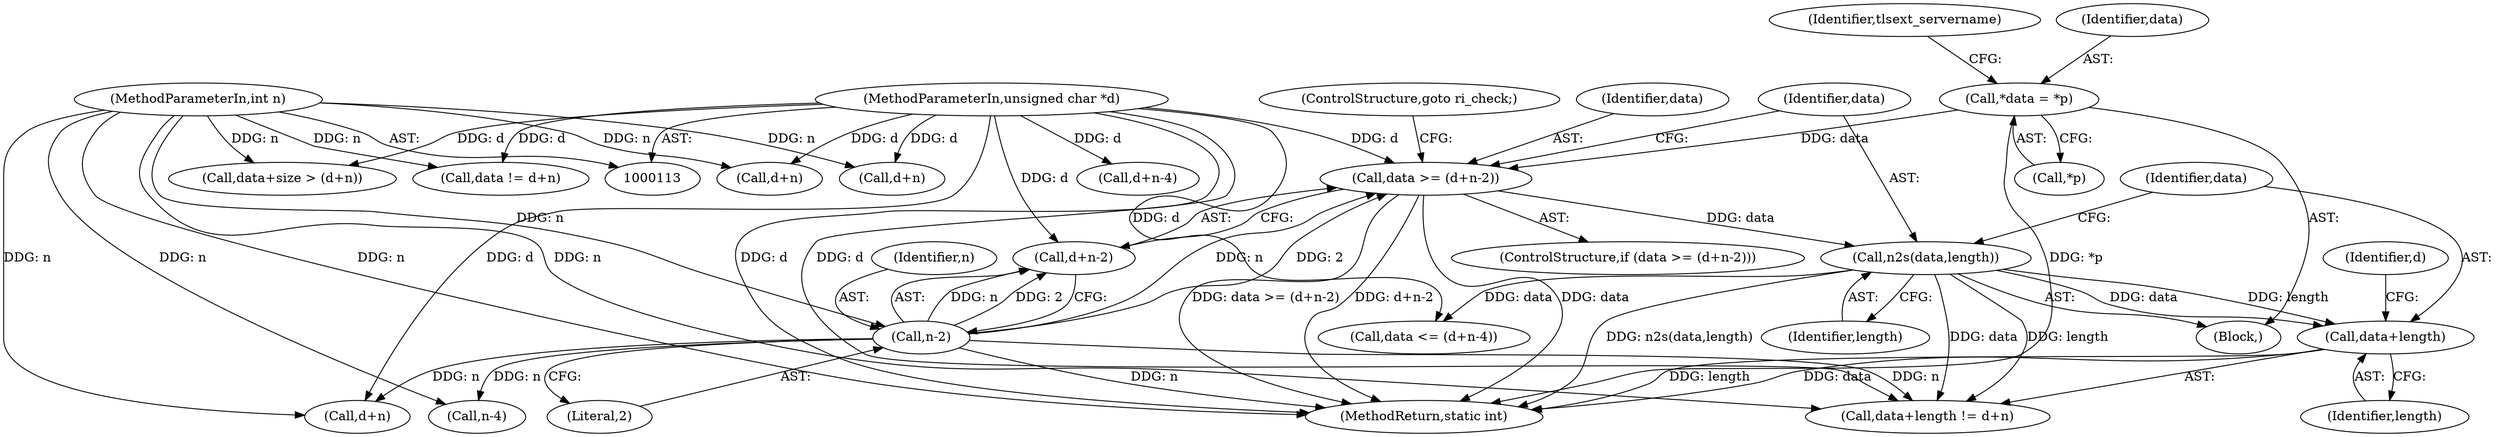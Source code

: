 digraph "0_openssl_fb0bc2b273bcc2d5401dd883fe869af4fc74bb21@pointer" {
"1000192" [label="(Call,data+length)"];
"1000187" [label="(Call,n2s(data,length))"];
"1000179" [label="(Call,data >= (d+n-2))"];
"1000124" [label="(Call,*data = *p)"];
"1000116" [label="(MethodParameterIn,unsigned char *d)"];
"1000183" [label="(Call,n-2)"];
"1000117" [label="(MethodParameterIn,int n)"];
"1000193" [label="(Identifier,data)"];
"1000195" [label="(Call,d+n)"];
"1000206" [label="(Call,data <= (d+n-4))"];
"1000938" [label="(Call,d+n)"];
"1000208" [label="(Call,d+n-4)"];
"1000126" [label="(Call,*p)"];
"1000185" [label="(Literal,2)"];
"1000187" [label="(Call,n2s(data,length))"];
"1001038" [label="(MethodReturn,static int)"];
"1000179" [label="(Call,data >= (d+n-2))"];
"1000124" [label="(Call,*data = *p)"];
"1000225" [label="(Call,d+n)"];
"1000183" [label="(Call,n-2)"];
"1000178" [label="(ControlStructure,if (data >= (d+n-2)))"];
"1000130" [label="(Identifier,tlsext_servername)"];
"1000180" [label="(Identifier,data)"];
"1000221" [label="(Call,data+size > (d+n))"];
"1000196" [label="(Identifier,d)"];
"1000116" [label="(MethodParameterIn,unsigned char *d)"];
"1000194" [label="(Identifier,length)"];
"1000936" [label="(Call,data != d+n)"];
"1000188" [label="(Identifier,data)"];
"1000181" [label="(Call,d+n-2)"];
"1000210" [label="(Call,n-4)"];
"1000119" [label="(Block,)"];
"1000184" [label="(Identifier,n)"];
"1000117" [label="(MethodParameterIn,int n)"];
"1000189" [label="(Identifier,length)"];
"1000125" [label="(Identifier,data)"];
"1000191" [label="(Call,data+length != d+n)"];
"1000186" [label="(ControlStructure,goto ri_check;)"];
"1000192" [label="(Call,data+length)"];
"1000192" -> "1000191"  [label="AST: "];
"1000192" -> "1000194"  [label="CFG: "];
"1000193" -> "1000192"  [label="AST: "];
"1000194" -> "1000192"  [label="AST: "];
"1000196" -> "1000192"  [label="CFG: "];
"1000192" -> "1001038"  [label="DDG: length"];
"1000192" -> "1001038"  [label="DDG: data"];
"1000187" -> "1000192"  [label="DDG: data"];
"1000187" -> "1000192"  [label="DDG: length"];
"1000187" -> "1000119"  [label="AST: "];
"1000187" -> "1000189"  [label="CFG: "];
"1000188" -> "1000187"  [label="AST: "];
"1000189" -> "1000187"  [label="AST: "];
"1000193" -> "1000187"  [label="CFG: "];
"1000187" -> "1001038"  [label="DDG: n2s(data,length)"];
"1000179" -> "1000187"  [label="DDG: data"];
"1000187" -> "1000191"  [label="DDG: data"];
"1000187" -> "1000191"  [label="DDG: length"];
"1000187" -> "1000206"  [label="DDG: data"];
"1000179" -> "1000178"  [label="AST: "];
"1000179" -> "1000181"  [label="CFG: "];
"1000180" -> "1000179"  [label="AST: "];
"1000181" -> "1000179"  [label="AST: "];
"1000186" -> "1000179"  [label="CFG: "];
"1000188" -> "1000179"  [label="CFG: "];
"1000179" -> "1001038"  [label="DDG: data >= (d+n-2)"];
"1000179" -> "1001038"  [label="DDG: d+n-2"];
"1000179" -> "1001038"  [label="DDG: data"];
"1000124" -> "1000179"  [label="DDG: data"];
"1000116" -> "1000179"  [label="DDG: d"];
"1000183" -> "1000179"  [label="DDG: n"];
"1000183" -> "1000179"  [label="DDG: 2"];
"1000124" -> "1000119"  [label="AST: "];
"1000124" -> "1000126"  [label="CFG: "];
"1000125" -> "1000124"  [label="AST: "];
"1000126" -> "1000124"  [label="AST: "];
"1000130" -> "1000124"  [label="CFG: "];
"1000124" -> "1001038"  [label="DDG: *p"];
"1000116" -> "1000113"  [label="AST: "];
"1000116" -> "1001038"  [label="DDG: d"];
"1000116" -> "1000181"  [label="DDG: d"];
"1000116" -> "1000191"  [label="DDG: d"];
"1000116" -> "1000195"  [label="DDG: d"];
"1000116" -> "1000206"  [label="DDG: d"];
"1000116" -> "1000208"  [label="DDG: d"];
"1000116" -> "1000221"  [label="DDG: d"];
"1000116" -> "1000225"  [label="DDG: d"];
"1000116" -> "1000936"  [label="DDG: d"];
"1000116" -> "1000938"  [label="DDG: d"];
"1000183" -> "1000181"  [label="AST: "];
"1000183" -> "1000185"  [label="CFG: "];
"1000184" -> "1000183"  [label="AST: "];
"1000185" -> "1000183"  [label="AST: "];
"1000181" -> "1000183"  [label="CFG: "];
"1000183" -> "1001038"  [label="DDG: n"];
"1000183" -> "1000181"  [label="DDG: n"];
"1000183" -> "1000181"  [label="DDG: 2"];
"1000117" -> "1000183"  [label="DDG: n"];
"1000183" -> "1000191"  [label="DDG: n"];
"1000183" -> "1000195"  [label="DDG: n"];
"1000183" -> "1000210"  [label="DDG: n"];
"1000117" -> "1000113"  [label="AST: "];
"1000117" -> "1001038"  [label="DDG: n"];
"1000117" -> "1000191"  [label="DDG: n"];
"1000117" -> "1000195"  [label="DDG: n"];
"1000117" -> "1000210"  [label="DDG: n"];
"1000117" -> "1000221"  [label="DDG: n"];
"1000117" -> "1000225"  [label="DDG: n"];
"1000117" -> "1000936"  [label="DDG: n"];
"1000117" -> "1000938"  [label="DDG: n"];
}
